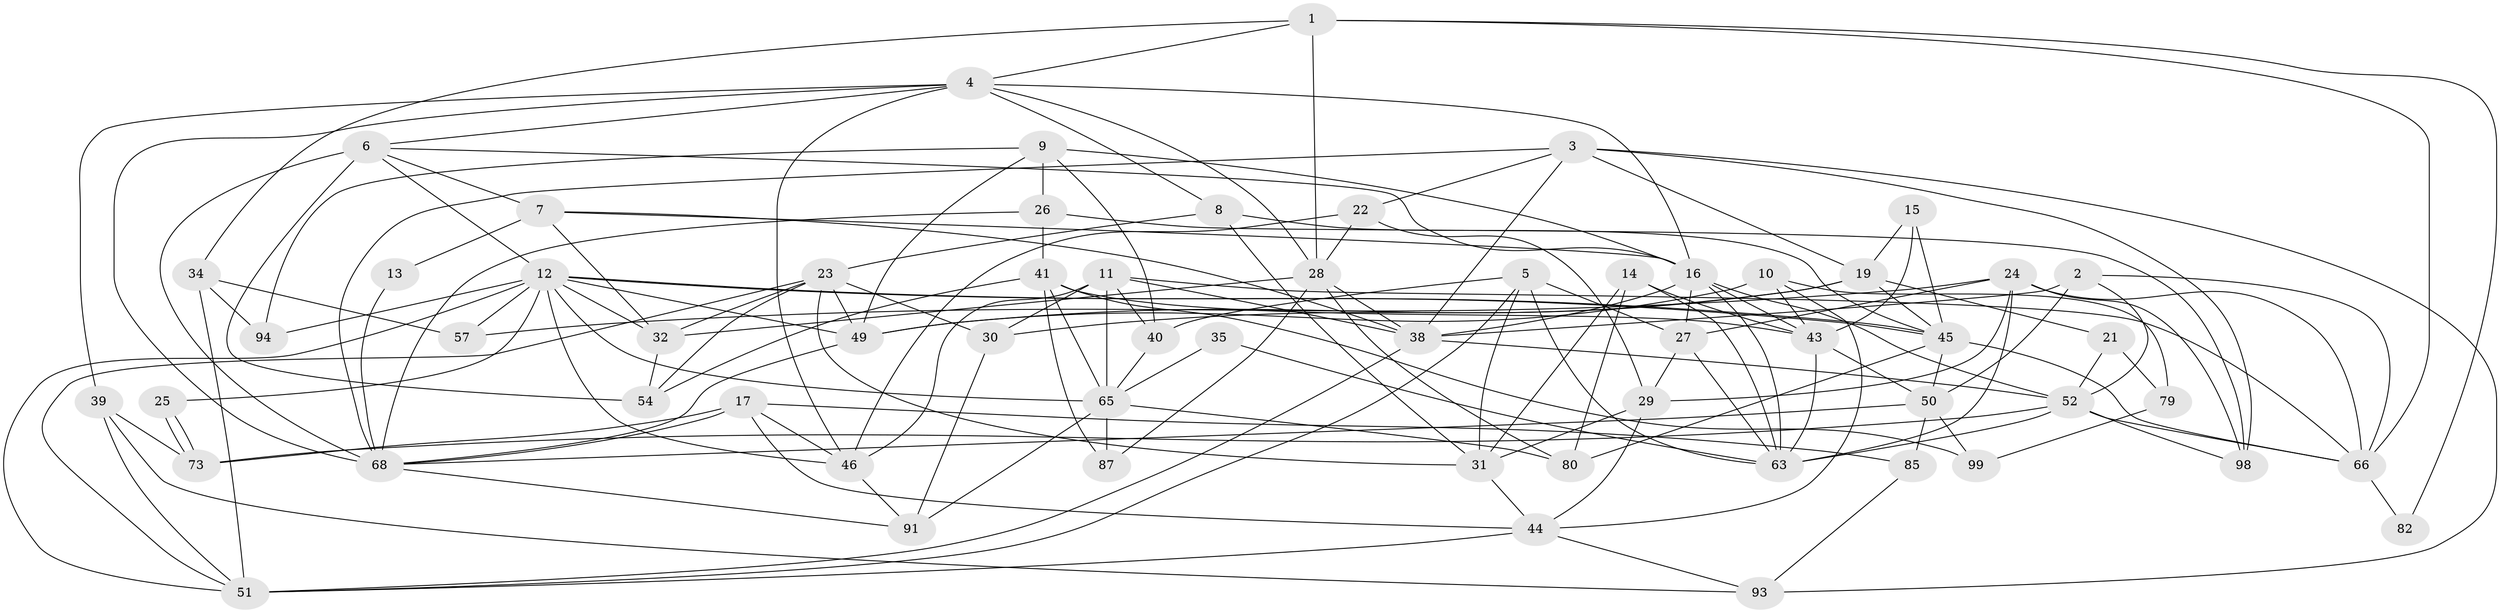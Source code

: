 // original degree distribution, {4: 0.29, 3: 0.31, 5: 0.16, 7: 0.05, 2: 0.1, 6: 0.08, 8: 0.01}
// Generated by graph-tools (version 1.1) at 2025/38/02/21/25 10:38:59]
// undirected, 61 vertices, 158 edges
graph export_dot {
graph [start="1"]
  node [color=gray90,style=filled];
  1 [super="+36"];
  2 [super="+90"];
  3 [super="+18"];
  4 [super="+20"];
  5 [super="+64"];
  6 [super="+72"];
  7 [super="+53"];
  8;
  9 [super="+37"];
  10 [super="+56"];
  11 [super="+33"];
  12 [super="+48"];
  13;
  14;
  15 [super="+47"];
  16 [super="+58"];
  17 [super="+42"];
  19;
  21;
  22;
  23 [super="+97"];
  24 [super="+59"];
  25;
  26;
  27;
  28 [super="+71"];
  29 [super="+96"];
  30;
  31 [super="+62"];
  32 [super="+95"];
  34 [super="+75"];
  35;
  38 [super="+81"];
  39 [super="+61"];
  40 [super="+89"];
  41 [super="+67"];
  43 [super="+69"];
  44 [super="+74"];
  45 [super="+55"];
  46 [super="+100"];
  49 [super="+60"];
  50 [super="+83"];
  51 [super="+77"];
  52 [super="+84"];
  54 [super="+70"];
  57;
  63 [super="+92"];
  65 [super="+88"];
  66 [super="+76"];
  68 [super="+78"];
  73;
  79;
  80;
  82;
  85 [super="+86"];
  87;
  91;
  93;
  94;
  98;
  99;
  1 -- 34;
  1 -- 28;
  1 -- 82;
  1 -- 66;
  1 -- 4;
  2 -- 38;
  2 -- 50;
  2 -- 66;
  2 -- 52;
  3 -- 98;
  3 -- 93;
  3 -- 68;
  3 -- 19;
  3 -- 22;
  3 -- 38;
  4 -- 39;
  4 -- 6;
  4 -- 16;
  4 -- 68;
  4 -- 8;
  4 -- 28;
  4 -- 46;
  5 -- 63;
  5 -- 31;
  5 -- 40;
  5 -- 51;
  5 -- 27;
  6 -- 68;
  6 -- 16;
  6 -- 7;
  6 -- 12;
  6 -- 54;
  7 -- 16;
  7 -- 13 [weight=2];
  7 -- 32;
  7 -- 38;
  8 -- 45;
  8 -- 23;
  8 -- 31;
  9 -- 26;
  9 -- 94;
  9 -- 16;
  9 -- 40;
  9 -- 49;
  10 -- 44;
  10 -- 49;
  10 -- 43;
  10 -- 79;
  11 -- 38;
  11 -- 65;
  11 -- 46;
  11 -- 66;
  11 -- 30;
  11 -- 40;
  12 -- 45;
  12 -- 45;
  12 -- 46;
  12 -- 57;
  12 -- 94;
  12 -- 51;
  12 -- 25;
  12 -- 65;
  12 -- 32;
  12 -- 49;
  13 -- 68;
  14 -- 63;
  14 -- 43;
  14 -- 80;
  14 -- 31;
  15 -- 43;
  15 -- 19;
  15 -- 45;
  16 -- 38;
  16 -- 27;
  16 -- 43;
  16 -- 63;
  16 -- 52;
  17 -- 73;
  17 -- 85;
  17 -- 68;
  17 -- 44;
  17 -- 46;
  19 -- 45;
  19 -- 21;
  19 -- 30;
  19 -- 49;
  21 -- 79;
  21 -- 52;
  22 -- 46;
  22 -- 28;
  22 -- 29;
  23 -- 32 [weight=2];
  23 -- 31;
  23 -- 51;
  23 -- 30;
  23 -- 49;
  23 -- 54;
  24 -- 27;
  24 -- 57;
  24 -- 66;
  24 -- 98;
  24 -- 63;
  24 -- 29;
  25 -- 73;
  25 -- 73;
  26 -- 68;
  26 -- 98;
  26 -- 41;
  27 -- 63;
  27 -- 29;
  28 -- 87;
  28 -- 80;
  28 -- 32;
  28 -- 38;
  29 -- 44;
  29 -- 31;
  30 -- 91;
  31 -- 44;
  32 -- 54;
  34 -- 94;
  34 -- 57;
  34 -- 51;
  35 -- 65;
  35 -- 63;
  38 -- 51;
  38 -- 52;
  39 -- 51;
  39 -- 73;
  39 -- 93;
  40 -- 65;
  41 -- 65;
  41 -- 87;
  41 -- 99;
  41 -- 43;
  41 -- 54;
  43 -- 50;
  43 -- 63;
  44 -- 51;
  44 -- 93;
  45 -- 80;
  45 -- 66;
  45 -- 50;
  46 -- 91;
  49 -- 68;
  50 -- 68;
  50 -- 99;
  50 -- 85;
  52 -- 66;
  52 -- 98;
  52 -- 73;
  52 -- 63;
  65 -- 91;
  65 -- 80;
  65 -- 87;
  66 -- 82;
  68 -- 91;
  79 -- 99;
  85 -- 93;
}
